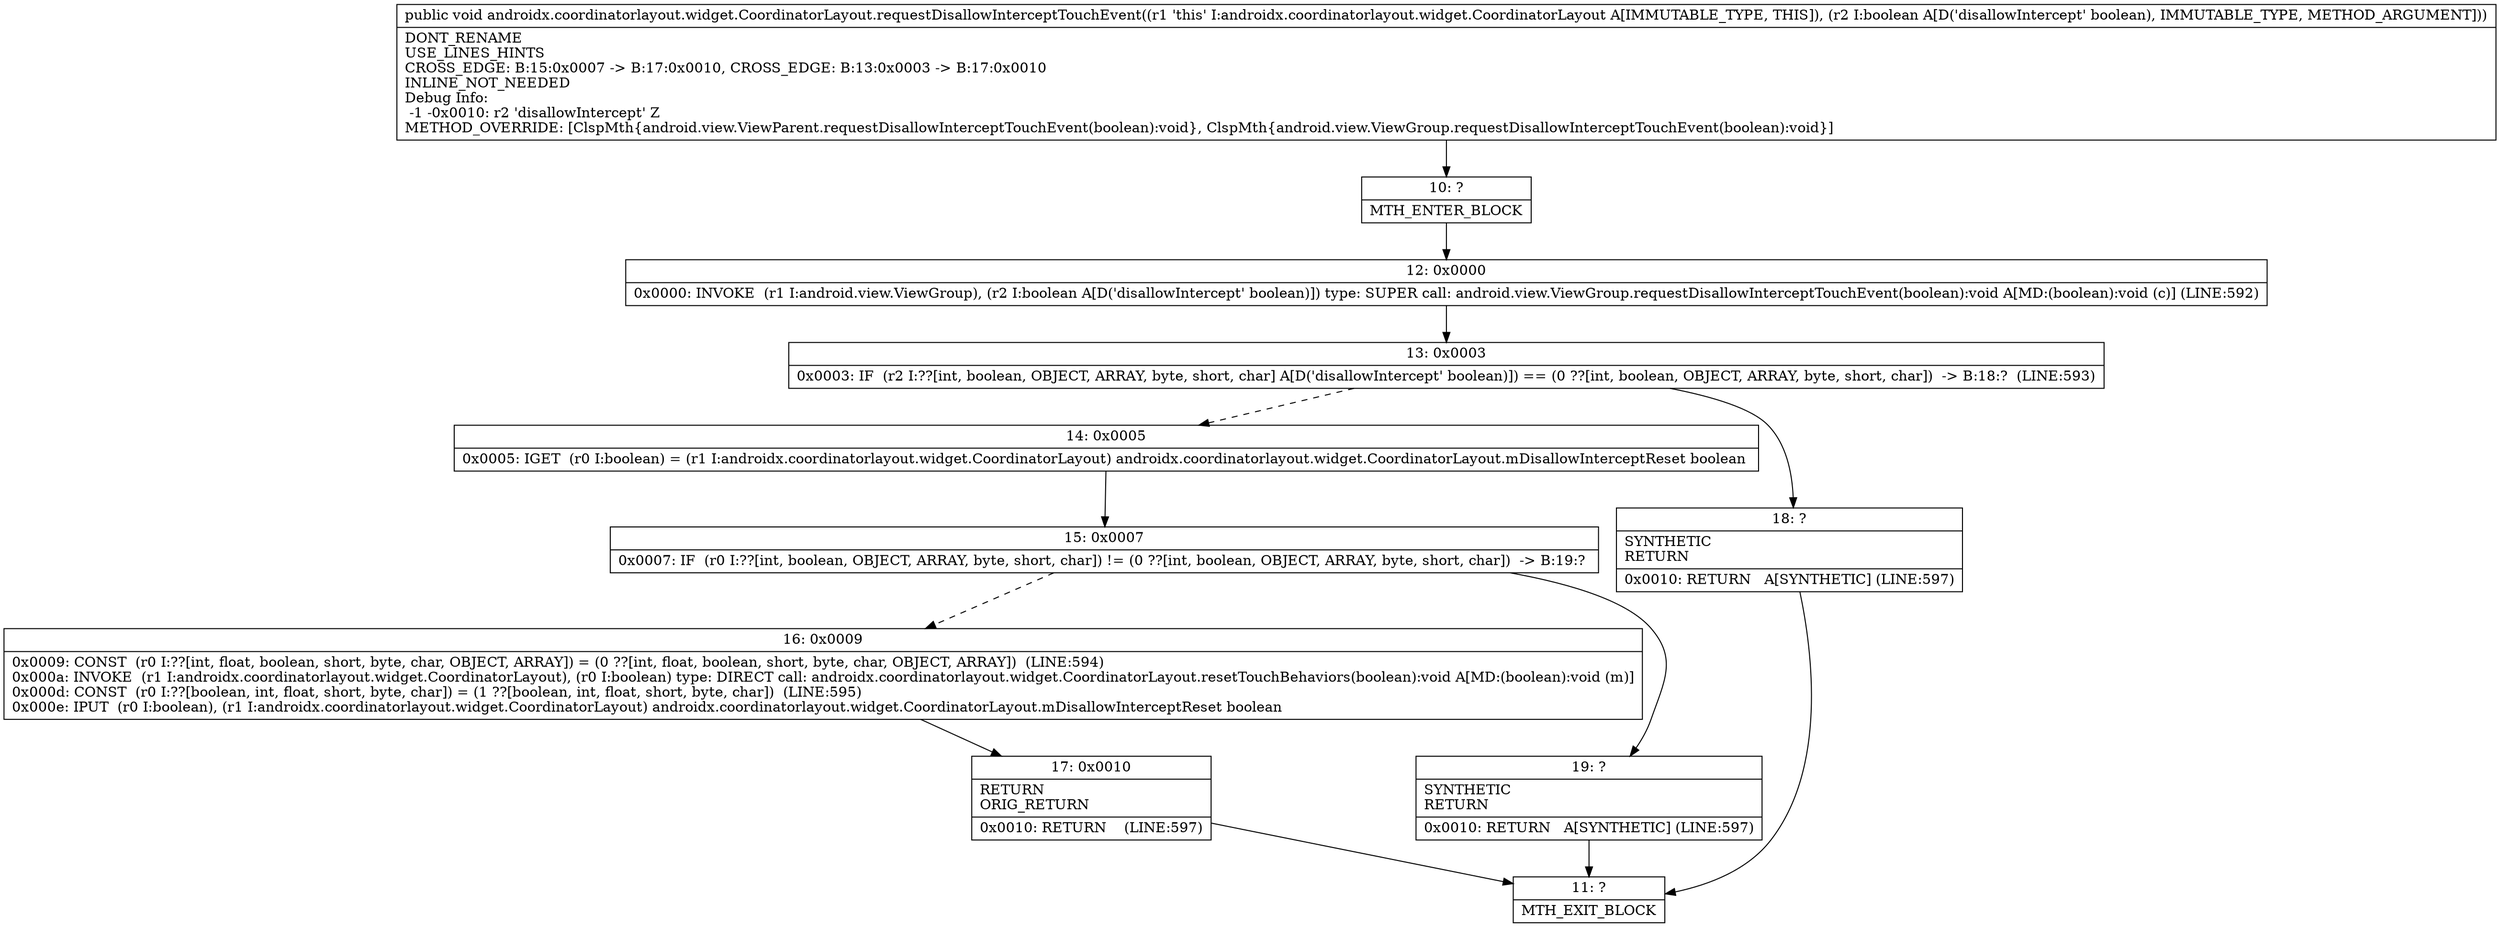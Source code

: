 digraph "CFG forandroidx.coordinatorlayout.widget.CoordinatorLayout.requestDisallowInterceptTouchEvent(Z)V" {
Node_10 [shape=record,label="{10\:\ ?|MTH_ENTER_BLOCK\l}"];
Node_12 [shape=record,label="{12\:\ 0x0000|0x0000: INVOKE  (r1 I:android.view.ViewGroup), (r2 I:boolean A[D('disallowIntercept' boolean)]) type: SUPER call: android.view.ViewGroup.requestDisallowInterceptTouchEvent(boolean):void A[MD:(boolean):void (c)] (LINE:592)\l}"];
Node_13 [shape=record,label="{13\:\ 0x0003|0x0003: IF  (r2 I:??[int, boolean, OBJECT, ARRAY, byte, short, char] A[D('disallowIntercept' boolean)]) == (0 ??[int, boolean, OBJECT, ARRAY, byte, short, char])  \-\> B:18:?  (LINE:593)\l}"];
Node_14 [shape=record,label="{14\:\ 0x0005|0x0005: IGET  (r0 I:boolean) = (r1 I:androidx.coordinatorlayout.widget.CoordinatorLayout) androidx.coordinatorlayout.widget.CoordinatorLayout.mDisallowInterceptReset boolean \l}"];
Node_15 [shape=record,label="{15\:\ 0x0007|0x0007: IF  (r0 I:??[int, boolean, OBJECT, ARRAY, byte, short, char]) != (0 ??[int, boolean, OBJECT, ARRAY, byte, short, char])  \-\> B:19:? \l}"];
Node_16 [shape=record,label="{16\:\ 0x0009|0x0009: CONST  (r0 I:??[int, float, boolean, short, byte, char, OBJECT, ARRAY]) = (0 ??[int, float, boolean, short, byte, char, OBJECT, ARRAY])  (LINE:594)\l0x000a: INVOKE  (r1 I:androidx.coordinatorlayout.widget.CoordinatorLayout), (r0 I:boolean) type: DIRECT call: androidx.coordinatorlayout.widget.CoordinatorLayout.resetTouchBehaviors(boolean):void A[MD:(boolean):void (m)]\l0x000d: CONST  (r0 I:??[boolean, int, float, short, byte, char]) = (1 ??[boolean, int, float, short, byte, char])  (LINE:595)\l0x000e: IPUT  (r0 I:boolean), (r1 I:androidx.coordinatorlayout.widget.CoordinatorLayout) androidx.coordinatorlayout.widget.CoordinatorLayout.mDisallowInterceptReset boolean \l}"];
Node_17 [shape=record,label="{17\:\ 0x0010|RETURN\lORIG_RETURN\l|0x0010: RETURN    (LINE:597)\l}"];
Node_11 [shape=record,label="{11\:\ ?|MTH_EXIT_BLOCK\l}"];
Node_19 [shape=record,label="{19\:\ ?|SYNTHETIC\lRETURN\l|0x0010: RETURN   A[SYNTHETIC] (LINE:597)\l}"];
Node_18 [shape=record,label="{18\:\ ?|SYNTHETIC\lRETURN\l|0x0010: RETURN   A[SYNTHETIC] (LINE:597)\l}"];
MethodNode[shape=record,label="{public void androidx.coordinatorlayout.widget.CoordinatorLayout.requestDisallowInterceptTouchEvent((r1 'this' I:androidx.coordinatorlayout.widget.CoordinatorLayout A[IMMUTABLE_TYPE, THIS]), (r2 I:boolean A[D('disallowIntercept' boolean), IMMUTABLE_TYPE, METHOD_ARGUMENT]))  | DONT_RENAME\lUSE_LINES_HINTS\lCROSS_EDGE: B:15:0x0007 \-\> B:17:0x0010, CROSS_EDGE: B:13:0x0003 \-\> B:17:0x0010\lINLINE_NOT_NEEDED\lDebug Info:\l  \-1 \-0x0010: r2 'disallowIntercept' Z\lMETHOD_OVERRIDE: [ClspMth\{android.view.ViewParent.requestDisallowInterceptTouchEvent(boolean):void\}, ClspMth\{android.view.ViewGroup.requestDisallowInterceptTouchEvent(boolean):void\}]\l}"];
MethodNode -> Node_10;Node_10 -> Node_12;
Node_12 -> Node_13;
Node_13 -> Node_14[style=dashed];
Node_13 -> Node_18;
Node_14 -> Node_15;
Node_15 -> Node_16[style=dashed];
Node_15 -> Node_19;
Node_16 -> Node_17;
Node_17 -> Node_11;
Node_19 -> Node_11;
Node_18 -> Node_11;
}

